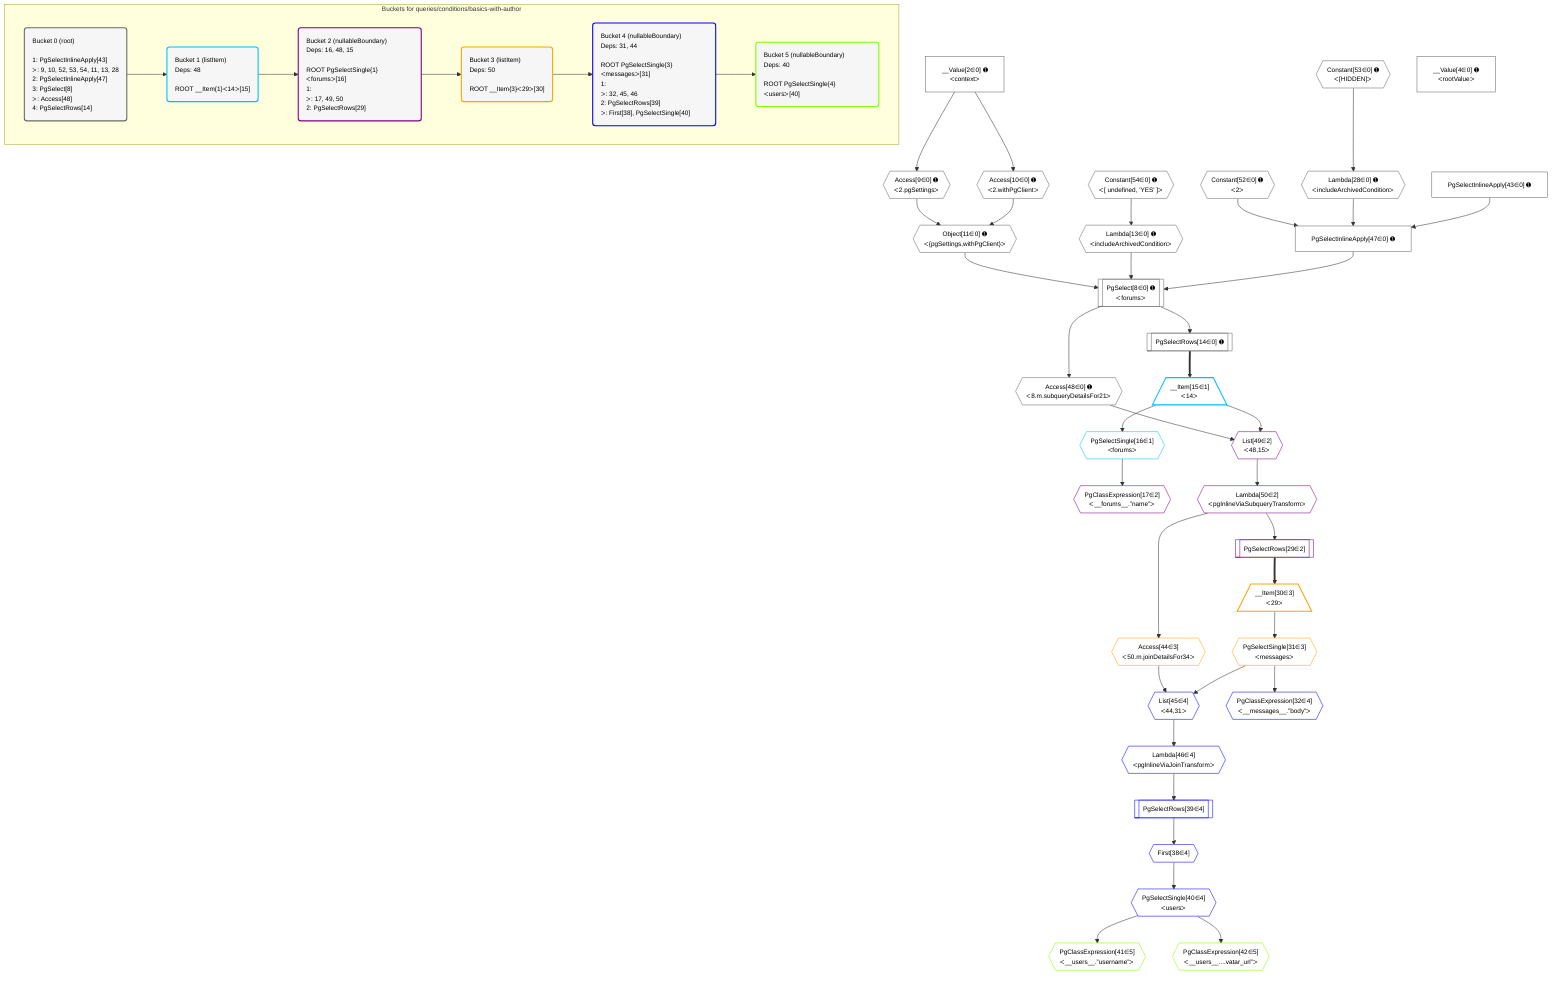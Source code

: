 %%{init: {'themeVariables': { 'fontSize': '12px'}}}%%
graph TD
    classDef path fill:#eee,stroke:#000,color:#000
    classDef plan fill:#fff,stroke-width:1px,color:#000
    classDef itemplan fill:#fff,stroke-width:2px,color:#000
    classDef unbatchedplan fill:#dff,stroke-width:1px,color:#000
    classDef sideeffectplan fill:#fcc,stroke-width:2px,color:#000
    classDef bucket fill:#f6f6f6,color:#000,stroke-width:2px,text-align:left

    subgraph "Buckets for queries/conditions/basics-with-author"
    Bucket0("Bucket 0 (root)<br /><br />1: PgSelectInlineApply[43]<br />ᐳ: 9, 10, 52, 53, 54, 11, 13, 28<br />2: PgSelectInlineApply[47]<br />3: PgSelect[8]<br />ᐳ: Access[48]<br />4: PgSelectRows[14]"):::bucket
    Bucket1("Bucket 1 (listItem)<br />Deps: 48<br /><br />ROOT __Item{1}ᐸ14ᐳ[15]"):::bucket
    Bucket2("Bucket 2 (nullableBoundary)<br />Deps: 16, 48, 15<br /><br />ROOT PgSelectSingle{1}ᐸforumsᐳ[16]<br />1: <br />ᐳ: 17, 49, 50<br />2: PgSelectRows[29]"):::bucket
    Bucket3("Bucket 3 (listItem)<br />Deps: 50<br /><br />ROOT __Item{3}ᐸ29ᐳ[30]"):::bucket
    Bucket4("Bucket 4 (nullableBoundary)<br />Deps: 31, 44<br /><br />ROOT PgSelectSingle{3}ᐸmessagesᐳ[31]<br />1: <br />ᐳ: 32, 45, 46<br />2: PgSelectRows[39]<br />ᐳ: First[38], PgSelectSingle[40]"):::bucket
    Bucket5("Bucket 5 (nullableBoundary)<br />Deps: 40<br /><br />ROOT PgSelectSingle{4}ᐸusersᐳ[40]"):::bucket
    end
    Bucket0 --> Bucket1
    Bucket1 --> Bucket2
    Bucket2 --> Bucket3
    Bucket3 --> Bucket4
    Bucket4 --> Bucket5

    %% plan dependencies
    PgSelect8[["PgSelect[8∈0] ➊<br />ᐸforumsᐳ"]]:::plan
    Object11{{"Object[11∈0] ➊<br />ᐸ{pgSettings,withPgClient}ᐳ"}}:::plan
    Lambda13{{"Lambda[13∈0] ➊<br />ᐸincludeArchivedConditionᐳ"}}:::plan
    PgSelectInlineApply47["PgSelectInlineApply[47∈0] ➊"]:::plan
    Object11 & Lambda13 & PgSelectInlineApply47 --> PgSelect8
    Constant52{{"Constant[52∈0] ➊<br />ᐸ2ᐳ"}}:::plan
    Lambda28{{"Lambda[28∈0] ➊<br />ᐸincludeArchivedConditionᐳ"}}:::plan
    PgSelectInlineApply43["PgSelectInlineApply[43∈0] ➊"]:::plan
    Constant52 & Lambda28 & PgSelectInlineApply43 --> PgSelectInlineApply47
    Access9{{"Access[9∈0] ➊<br />ᐸ2.pgSettingsᐳ"}}:::plan
    Access10{{"Access[10∈0] ➊<br />ᐸ2.withPgClientᐳ"}}:::plan
    Access9 & Access10 --> Object11
    __Value2["__Value[2∈0] ➊<br />ᐸcontextᐳ"]:::plan
    __Value2 --> Access9
    __Value2 --> Access10
    Constant54{{"Constant[54∈0] ➊<br />ᐸ[ undefined, 'YES' ]ᐳ"}}:::plan
    Constant54 --> Lambda13
    PgSelectRows14[["PgSelectRows[14∈0] ➊"]]:::plan
    PgSelect8 --> PgSelectRows14
    Constant53{{"Constant[53∈0] ➊<br />ᐸ[HIDDEN]ᐳ"}}:::plan
    Constant53 --> Lambda28
    Access48{{"Access[48∈0] ➊<br />ᐸ8.m.subqueryDetailsFor21ᐳ"}}:::plan
    PgSelect8 --> Access48
    __Value4["__Value[4∈0] ➊<br />ᐸrootValueᐳ"]:::plan
    __Item15[/"__Item[15∈1]<br />ᐸ14ᐳ"\]:::itemplan
    PgSelectRows14 ==> __Item15
    PgSelectSingle16{{"PgSelectSingle[16∈1]<br />ᐸforumsᐳ"}}:::plan
    __Item15 --> PgSelectSingle16
    List49{{"List[49∈2]<br />ᐸ48,15ᐳ"}}:::plan
    Access48 & __Item15 --> List49
    PgClassExpression17{{"PgClassExpression[17∈2]<br />ᐸ__forums__.”name”ᐳ"}}:::plan
    PgSelectSingle16 --> PgClassExpression17
    PgSelectRows29[["PgSelectRows[29∈2]"]]:::plan
    Lambda50{{"Lambda[50∈2]<br />ᐸpgInlineViaSubqueryTransformᐳ"}}:::plan
    Lambda50 --> PgSelectRows29
    List49 --> Lambda50
    __Item30[/"__Item[30∈3]<br />ᐸ29ᐳ"\]:::itemplan
    PgSelectRows29 ==> __Item30
    PgSelectSingle31{{"PgSelectSingle[31∈3]<br />ᐸmessagesᐳ"}}:::plan
    __Item30 --> PgSelectSingle31
    Access44{{"Access[44∈3]<br />ᐸ50.m.joinDetailsFor34ᐳ"}}:::plan
    Lambda50 --> Access44
    List45{{"List[45∈4]<br />ᐸ44,31ᐳ"}}:::plan
    Access44 & PgSelectSingle31 --> List45
    PgClassExpression32{{"PgClassExpression[32∈4]<br />ᐸ__messages__.”body”ᐳ"}}:::plan
    PgSelectSingle31 --> PgClassExpression32
    First38{{"First[38∈4]"}}:::plan
    PgSelectRows39[["PgSelectRows[39∈4]"]]:::plan
    PgSelectRows39 --> First38
    Lambda46{{"Lambda[46∈4]<br />ᐸpgInlineViaJoinTransformᐳ"}}:::plan
    Lambda46 --> PgSelectRows39
    PgSelectSingle40{{"PgSelectSingle[40∈4]<br />ᐸusersᐳ"}}:::plan
    First38 --> PgSelectSingle40
    List45 --> Lambda46
    PgClassExpression41{{"PgClassExpression[41∈5]<br />ᐸ__users__.”username”ᐳ"}}:::plan
    PgSelectSingle40 --> PgClassExpression41
    PgClassExpression42{{"PgClassExpression[42∈5]<br />ᐸ__users__....vatar_url”ᐳ"}}:::plan
    PgSelectSingle40 --> PgClassExpression42

    %% define steps
    classDef bucket0 stroke:#696969
    class Bucket0,__Value2,__Value4,PgSelect8,Access9,Access10,Object11,Lambda13,PgSelectRows14,Lambda28,PgSelectInlineApply43,PgSelectInlineApply47,Access48,Constant52,Constant53,Constant54 bucket0
    classDef bucket1 stroke:#00bfff
    class Bucket1,__Item15,PgSelectSingle16 bucket1
    classDef bucket2 stroke:#7f007f
    class Bucket2,PgClassExpression17,PgSelectRows29,List49,Lambda50 bucket2
    classDef bucket3 stroke:#ffa500
    class Bucket3,__Item30,PgSelectSingle31,Access44 bucket3
    classDef bucket4 stroke:#0000ff
    class Bucket4,PgClassExpression32,First38,PgSelectRows39,PgSelectSingle40,List45,Lambda46 bucket4
    classDef bucket5 stroke:#7fff00
    class Bucket5,PgClassExpression41,PgClassExpression42 bucket5